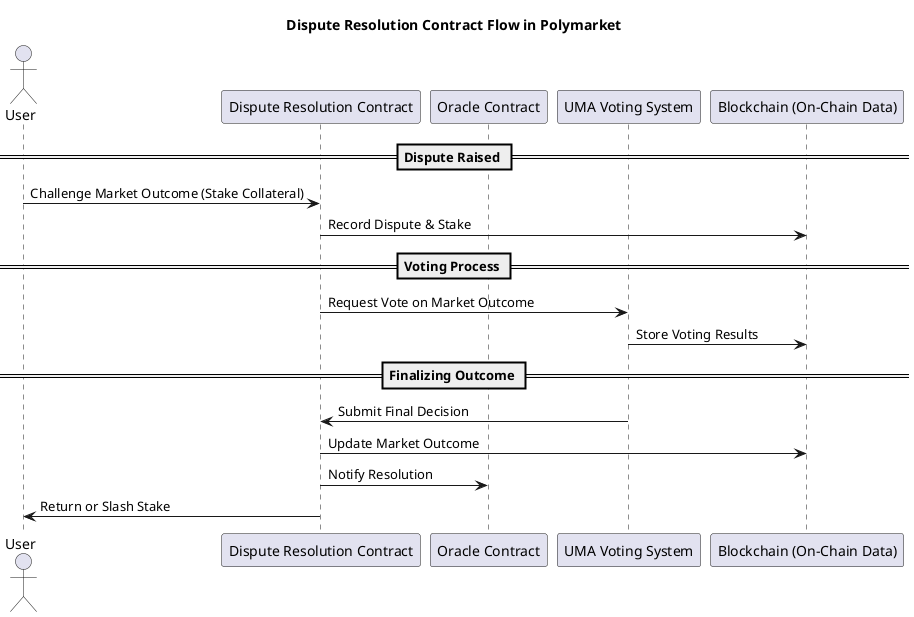 @startuml
title Dispute Resolution Contract Flow in Polymarket

actor User
participant "Dispute Resolution Contract" as Dispute
participant "Oracle Contract" as Oracle
participant "UMA Voting System" as Voting
participant "Blockchain (On-Chain Data)" as Blockchain

== Dispute Raised ==
User -> Dispute: Challenge Market Outcome (Stake Collateral)
Dispute -> Blockchain: Record Dispute & Stake

== Voting Process ==
Dispute -> Voting: Request Vote on Market Outcome
Voting -> Blockchain: Store Voting Results

== Finalizing Outcome ==
Voting -> Dispute: Submit Final Decision
Dispute -> Blockchain: Update Market Outcome
Dispute -> Oracle: Notify Resolution
Dispute -> User: Return or Slash Stake

@enduml
